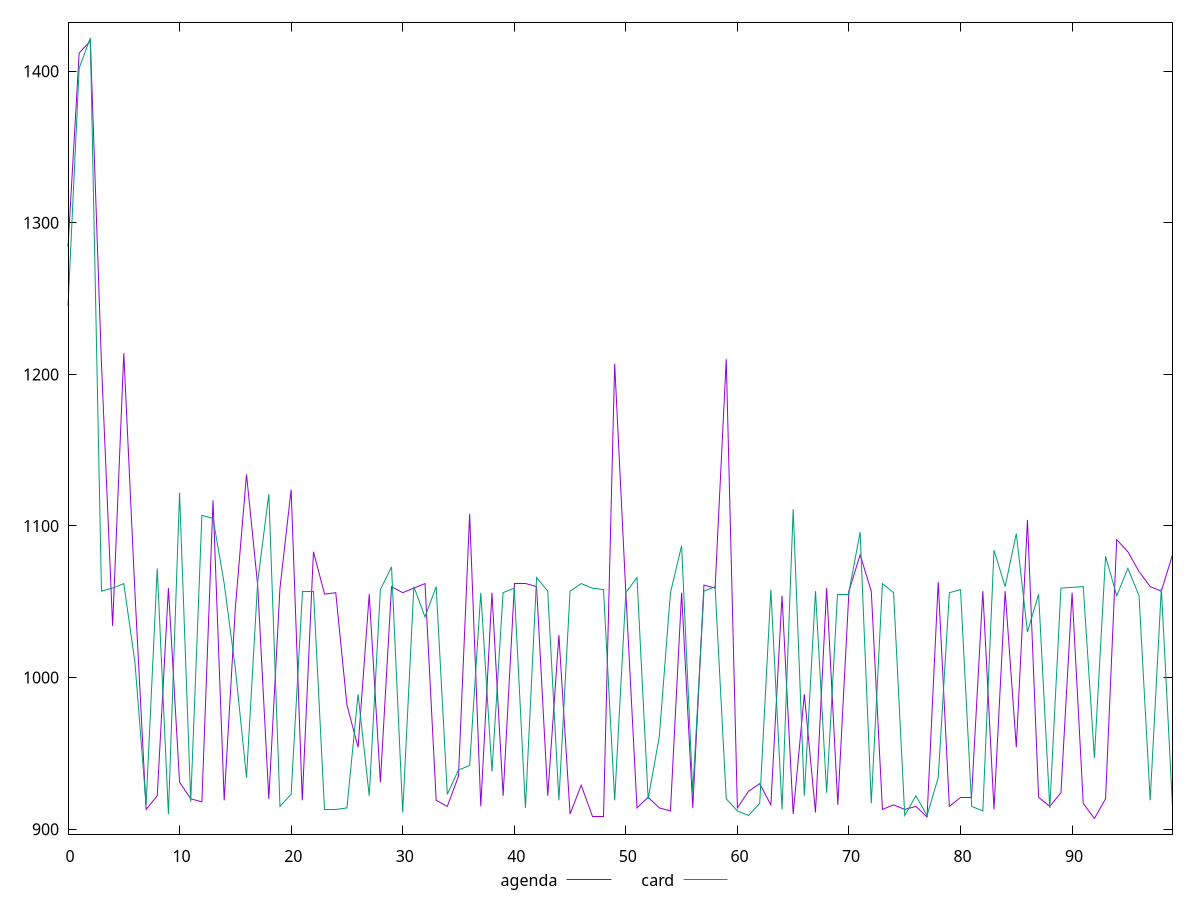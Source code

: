 reset

$agenda <<EOF
0 1284
1 1412
2 1420
3 1207
4 1034
5 1214
6 1056
7 913
8 922
9 1059
10 931
11 920
12 918
13 1117
14 919
15 1046
16 1134
17 1061
18 920
19 1059
20 1124
21 919
22 1083
23 1055
24 1056
25 982
26 954
27 1055
28 931
29 1060
30 1056
31 1059
32 1062
33 919
34 915
35 935
36 1108
37 915
38 1056
39 922
40 1062
41 1062
42 1060
43 922
44 1028
45 910
46 929
47 908
48 908
49 1207
50 1056
51 914
52 921
53 914
54 912
55 1056
56 914
57 1061
58 1059
59 1210
60 914
61 925
62 930
63 916
64 1054
65 910
66 989
67 911
68 1059
69 916
70 1057
71 1081
72 1057
73 913
74 916
75 913
76 915
77 908
78 1063
79 915
80 921
81 921
82 1057
83 913
84 1057
85 954
86 1104
87 921
88 915
89 924
90 1056
91 917
92 907
93 920
94 1091
95 1083
96 1070
97 1060
98 1057
99 1081
EOF

$card <<EOF
0 1245
1 1402
2 1422
3 1057
4 1059
5 1062
6 1010
7 916
8 1072
9 910
10 1122
11 918
12 1107
13 1105
14 1062
15 1006
16 934
17 1063
18 1121
19 915
20 923
21 1057
22 1057
23 913
24 913
25 914
26 989
27 922
28 1058
29 1073
30 911
31 1060
32 1040
33 1060
34 923
35 939
36 942
37 1056
38 938
39 1056
40 1059
41 914
42 1066
43 1057
44 919
45 1057
46 1062
47 1059
48 1058
49 919
50 1056
51 1066
52 920
53 961
54 1056
55 1087
56 924
57 1057
58 1060
59 920
60 912
61 909
62 917
63 1058
64 913
65 1111
66 922
67 1057
68 924
69 1055
70 1055
71 1096
72 917
73 1062
74 1056
75 909
76 922
77 909
78 934
79 1056
80 1058
81 915
82 912
83 1084
84 1060
85 1095
86 1030
87 1055
88 914
89 1059
91 1060
92 947
93 1080
94 1054
95 1072
96 1054
97 919
98 1059
99 915
EOF

set key outside below
set xrange [0:99]
set yrange [896.7:1432.3]
set trange [896.7:1432.3]
set terminal svg size 640, 520 enhanced background rgb 'white'
set output "report/report_00029_2021-02-24T13-36-40.390Z/uses-rel-preload/comparison/line/1_vs_2.svg"

plot $agenda title "agenda" with line, \
     $card title "card" with line

reset

